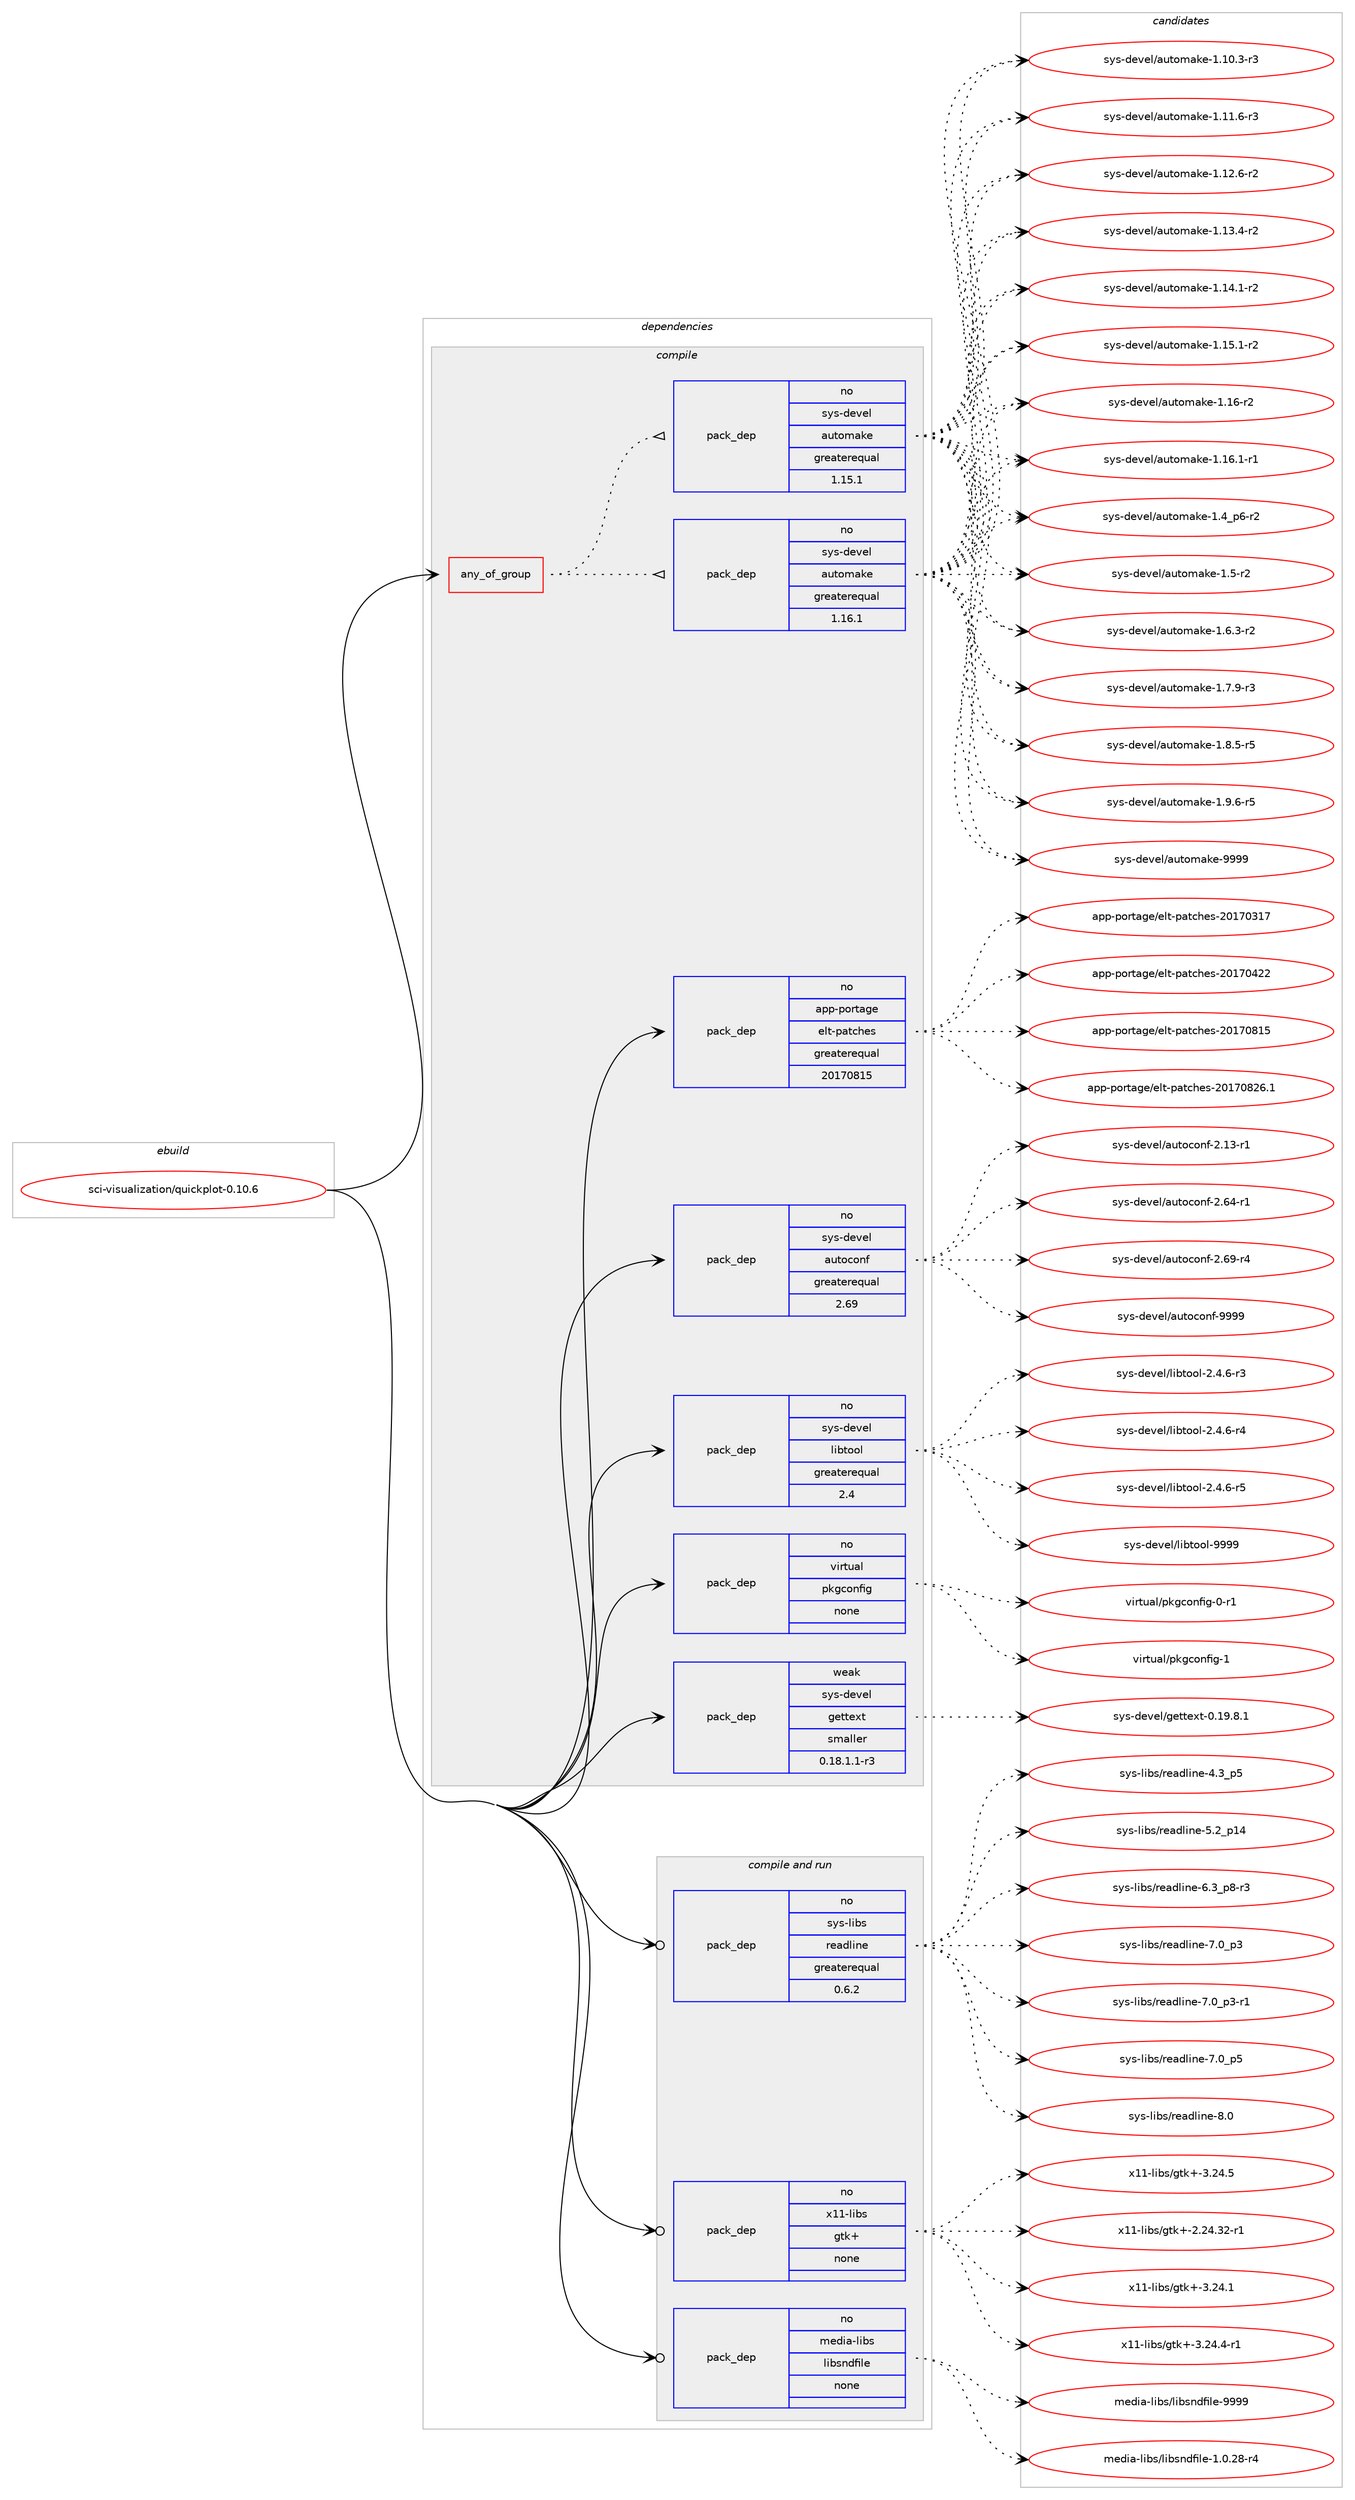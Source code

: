 digraph prolog {

# *************
# Graph options
# *************

newrank=true;
concentrate=true;
compound=true;
graph [rankdir=LR,fontname=Helvetica,fontsize=10,ranksep=1.5];#, ranksep=2.5, nodesep=0.2];
edge  [arrowhead=vee];
node  [fontname=Helvetica,fontsize=10];

# **********
# The ebuild
# **********

subgraph cluster_leftcol {
color=gray;
rank=same;
label=<<i>ebuild</i>>;
id [label="sci-visualization/quickplot-0.10.6", color=red, width=4, href="../sci-visualization/quickplot-0.10.6.svg"];
}

# ****************
# The dependencies
# ****************

subgraph cluster_midcol {
color=gray;
label=<<i>dependencies</i>>;
subgraph cluster_compile {
fillcolor="#eeeeee";
style=filled;
label=<<i>compile</i>>;
subgraph any27065 {
dependency1702434 [label=<<TABLE BORDER="0" CELLBORDER="1" CELLSPACING="0" CELLPADDING="4"><TR><TD CELLPADDING="10">any_of_group</TD></TR></TABLE>>, shape=none, color=red];subgraph pack1218933 {
dependency1702435 [label=<<TABLE BORDER="0" CELLBORDER="1" CELLSPACING="0" CELLPADDING="4" WIDTH="220"><TR><TD ROWSPAN="6" CELLPADDING="30">pack_dep</TD></TR><TR><TD WIDTH="110">no</TD></TR><TR><TD>sys-devel</TD></TR><TR><TD>automake</TD></TR><TR><TD>greaterequal</TD></TR><TR><TD>1.16.1</TD></TR></TABLE>>, shape=none, color=blue];
}
dependency1702434:e -> dependency1702435:w [weight=20,style="dotted",arrowhead="oinv"];
subgraph pack1218934 {
dependency1702436 [label=<<TABLE BORDER="0" CELLBORDER="1" CELLSPACING="0" CELLPADDING="4" WIDTH="220"><TR><TD ROWSPAN="6" CELLPADDING="30">pack_dep</TD></TR><TR><TD WIDTH="110">no</TD></TR><TR><TD>sys-devel</TD></TR><TR><TD>automake</TD></TR><TR><TD>greaterequal</TD></TR><TR><TD>1.15.1</TD></TR></TABLE>>, shape=none, color=blue];
}
dependency1702434:e -> dependency1702436:w [weight=20,style="dotted",arrowhead="oinv"];
}
id:e -> dependency1702434:w [weight=20,style="solid",arrowhead="vee"];
subgraph pack1218935 {
dependency1702437 [label=<<TABLE BORDER="0" CELLBORDER="1" CELLSPACING="0" CELLPADDING="4" WIDTH="220"><TR><TD ROWSPAN="6" CELLPADDING="30">pack_dep</TD></TR><TR><TD WIDTH="110">no</TD></TR><TR><TD>app-portage</TD></TR><TR><TD>elt-patches</TD></TR><TR><TD>greaterequal</TD></TR><TR><TD>20170815</TD></TR></TABLE>>, shape=none, color=blue];
}
id:e -> dependency1702437:w [weight=20,style="solid",arrowhead="vee"];
subgraph pack1218936 {
dependency1702438 [label=<<TABLE BORDER="0" CELLBORDER="1" CELLSPACING="0" CELLPADDING="4" WIDTH="220"><TR><TD ROWSPAN="6" CELLPADDING="30">pack_dep</TD></TR><TR><TD WIDTH="110">no</TD></TR><TR><TD>sys-devel</TD></TR><TR><TD>autoconf</TD></TR><TR><TD>greaterequal</TD></TR><TR><TD>2.69</TD></TR></TABLE>>, shape=none, color=blue];
}
id:e -> dependency1702438:w [weight=20,style="solid",arrowhead="vee"];
subgraph pack1218937 {
dependency1702439 [label=<<TABLE BORDER="0" CELLBORDER="1" CELLSPACING="0" CELLPADDING="4" WIDTH="220"><TR><TD ROWSPAN="6" CELLPADDING="30">pack_dep</TD></TR><TR><TD WIDTH="110">no</TD></TR><TR><TD>sys-devel</TD></TR><TR><TD>libtool</TD></TR><TR><TD>greaterequal</TD></TR><TR><TD>2.4</TD></TR></TABLE>>, shape=none, color=blue];
}
id:e -> dependency1702439:w [weight=20,style="solid",arrowhead="vee"];
subgraph pack1218938 {
dependency1702440 [label=<<TABLE BORDER="0" CELLBORDER="1" CELLSPACING="0" CELLPADDING="4" WIDTH="220"><TR><TD ROWSPAN="6" CELLPADDING="30">pack_dep</TD></TR><TR><TD WIDTH="110">no</TD></TR><TR><TD>virtual</TD></TR><TR><TD>pkgconfig</TD></TR><TR><TD>none</TD></TR><TR><TD></TD></TR></TABLE>>, shape=none, color=blue];
}
id:e -> dependency1702440:w [weight=20,style="solid",arrowhead="vee"];
subgraph pack1218939 {
dependency1702441 [label=<<TABLE BORDER="0" CELLBORDER="1" CELLSPACING="0" CELLPADDING="4" WIDTH="220"><TR><TD ROWSPAN="6" CELLPADDING="30">pack_dep</TD></TR><TR><TD WIDTH="110">weak</TD></TR><TR><TD>sys-devel</TD></TR><TR><TD>gettext</TD></TR><TR><TD>smaller</TD></TR><TR><TD>0.18.1.1-r3</TD></TR></TABLE>>, shape=none, color=blue];
}
id:e -> dependency1702441:w [weight=20,style="solid",arrowhead="vee"];
}
subgraph cluster_compileandrun {
fillcolor="#eeeeee";
style=filled;
label=<<i>compile and run</i>>;
subgraph pack1218940 {
dependency1702442 [label=<<TABLE BORDER="0" CELLBORDER="1" CELLSPACING="0" CELLPADDING="4" WIDTH="220"><TR><TD ROWSPAN="6" CELLPADDING="30">pack_dep</TD></TR><TR><TD WIDTH="110">no</TD></TR><TR><TD>media-libs</TD></TR><TR><TD>libsndfile</TD></TR><TR><TD>none</TD></TR><TR><TD></TD></TR></TABLE>>, shape=none, color=blue];
}
id:e -> dependency1702442:w [weight=20,style="solid",arrowhead="odotvee"];
subgraph pack1218941 {
dependency1702443 [label=<<TABLE BORDER="0" CELLBORDER="1" CELLSPACING="0" CELLPADDING="4" WIDTH="220"><TR><TD ROWSPAN="6" CELLPADDING="30">pack_dep</TD></TR><TR><TD WIDTH="110">no</TD></TR><TR><TD>sys-libs</TD></TR><TR><TD>readline</TD></TR><TR><TD>greaterequal</TD></TR><TR><TD>0.6.2</TD></TR></TABLE>>, shape=none, color=blue];
}
id:e -> dependency1702443:w [weight=20,style="solid",arrowhead="odotvee"];
subgraph pack1218942 {
dependency1702444 [label=<<TABLE BORDER="0" CELLBORDER="1" CELLSPACING="0" CELLPADDING="4" WIDTH="220"><TR><TD ROWSPAN="6" CELLPADDING="30">pack_dep</TD></TR><TR><TD WIDTH="110">no</TD></TR><TR><TD>x11-libs</TD></TR><TR><TD>gtk+</TD></TR><TR><TD>none</TD></TR><TR><TD></TD></TR></TABLE>>, shape=none, color=blue];
}
id:e -> dependency1702444:w [weight=20,style="solid",arrowhead="odotvee"];
}
subgraph cluster_run {
fillcolor="#eeeeee";
style=filled;
label=<<i>run</i>>;
}
}

# **************
# The candidates
# **************

subgraph cluster_choices {
rank=same;
color=gray;
label=<<i>candidates</i>>;

subgraph choice1218933 {
color=black;
nodesep=1;
choice11512111545100101118101108479711711611110997107101454946494846514511451 [label="sys-devel/automake-1.10.3-r3", color=red, width=4,href="../sys-devel/automake-1.10.3-r3.svg"];
choice11512111545100101118101108479711711611110997107101454946494946544511451 [label="sys-devel/automake-1.11.6-r3", color=red, width=4,href="../sys-devel/automake-1.11.6-r3.svg"];
choice11512111545100101118101108479711711611110997107101454946495046544511450 [label="sys-devel/automake-1.12.6-r2", color=red, width=4,href="../sys-devel/automake-1.12.6-r2.svg"];
choice11512111545100101118101108479711711611110997107101454946495146524511450 [label="sys-devel/automake-1.13.4-r2", color=red, width=4,href="../sys-devel/automake-1.13.4-r2.svg"];
choice11512111545100101118101108479711711611110997107101454946495246494511450 [label="sys-devel/automake-1.14.1-r2", color=red, width=4,href="../sys-devel/automake-1.14.1-r2.svg"];
choice11512111545100101118101108479711711611110997107101454946495346494511450 [label="sys-devel/automake-1.15.1-r2", color=red, width=4,href="../sys-devel/automake-1.15.1-r2.svg"];
choice1151211154510010111810110847971171161111099710710145494649544511450 [label="sys-devel/automake-1.16-r2", color=red, width=4,href="../sys-devel/automake-1.16-r2.svg"];
choice11512111545100101118101108479711711611110997107101454946495446494511449 [label="sys-devel/automake-1.16.1-r1", color=red, width=4,href="../sys-devel/automake-1.16.1-r1.svg"];
choice115121115451001011181011084797117116111109971071014549465295112544511450 [label="sys-devel/automake-1.4_p6-r2", color=red, width=4,href="../sys-devel/automake-1.4_p6-r2.svg"];
choice11512111545100101118101108479711711611110997107101454946534511450 [label="sys-devel/automake-1.5-r2", color=red, width=4,href="../sys-devel/automake-1.5-r2.svg"];
choice115121115451001011181011084797117116111109971071014549465446514511450 [label="sys-devel/automake-1.6.3-r2", color=red, width=4,href="../sys-devel/automake-1.6.3-r2.svg"];
choice115121115451001011181011084797117116111109971071014549465546574511451 [label="sys-devel/automake-1.7.9-r3", color=red, width=4,href="../sys-devel/automake-1.7.9-r3.svg"];
choice115121115451001011181011084797117116111109971071014549465646534511453 [label="sys-devel/automake-1.8.5-r5", color=red, width=4,href="../sys-devel/automake-1.8.5-r5.svg"];
choice115121115451001011181011084797117116111109971071014549465746544511453 [label="sys-devel/automake-1.9.6-r5", color=red, width=4,href="../sys-devel/automake-1.9.6-r5.svg"];
choice115121115451001011181011084797117116111109971071014557575757 [label="sys-devel/automake-9999", color=red, width=4,href="../sys-devel/automake-9999.svg"];
dependency1702435:e -> choice11512111545100101118101108479711711611110997107101454946494846514511451:w [style=dotted,weight="100"];
dependency1702435:e -> choice11512111545100101118101108479711711611110997107101454946494946544511451:w [style=dotted,weight="100"];
dependency1702435:e -> choice11512111545100101118101108479711711611110997107101454946495046544511450:w [style=dotted,weight="100"];
dependency1702435:e -> choice11512111545100101118101108479711711611110997107101454946495146524511450:w [style=dotted,weight="100"];
dependency1702435:e -> choice11512111545100101118101108479711711611110997107101454946495246494511450:w [style=dotted,weight="100"];
dependency1702435:e -> choice11512111545100101118101108479711711611110997107101454946495346494511450:w [style=dotted,weight="100"];
dependency1702435:e -> choice1151211154510010111810110847971171161111099710710145494649544511450:w [style=dotted,weight="100"];
dependency1702435:e -> choice11512111545100101118101108479711711611110997107101454946495446494511449:w [style=dotted,weight="100"];
dependency1702435:e -> choice115121115451001011181011084797117116111109971071014549465295112544511450:w [style=dotted,weight="100"];
dependency1702435:e -> choice11512111545100101118101108479711711611110997107101454946534511450:w [style=dotted,weight="100"];
dependency1702435:e -> choice115121115451001011181011084797117116111109971071014549465446514511450:w [style=dotted,weight="100"];
dependency1702435:e -> choice115121115451001011181011084797117116111109971071014549465546574511451:w [style=dotted,weight="100"];
dependency1702435:e -> choice115121115451001011181011084797117116111109971071014549465646534511453:w [style=dotted,weight="100"];
dependency1702435:e -> choice115121115451001011181011084797117116111109971071014549465746544511453:w [style=dotted,weight="100"];
dependency1702435:e -> choice115121115451001011181011084797117116111109971071014557575757:w [style=dotted,weight="100"];
}
subgraph choice1218934 {
color=black;
nodesep=1;
choice11512111545100101118101108479711711611110997107101454946494846514511451 [label="sys-devel/automake-1.10.3-r3", color=red, width=4,href="../sys-devel/automake-1.10.3-r3.svg"];
choice11512111545100101118101108479711711611110997107101454946494946544511451 [label="sys-devel/automake-1.11.6-r3", color=red, width=4,href="../sys-devel/automake-1.11.6-r3.svg"];
choice11512111545100101118101108479711711611110997107101454946495046544511450 [label="sys-devel/automake-1.12.6-r2", color=red, width=4,href="../sys-devel/automake-1.12.6-r2.svg"];
choice11512111545100101118101108479711711611110997107101454946495146524511450 [label="sys-devel/automake-1.13.4-r2", color=red, width=4,href="../sys-devel/automake-1.13.4-r2.svg"];
choice11512111545100101118101108479711711611110997107101454946495246494511450 [label="sys-devel/automake-1.14.1-r2", color=red, width=4,href="../sys-devel/automake-1.14.1-r2.svg"];
choice11512111545100101118101108479711711611110997107101454946495346494511450 [label="sys-devel/automake-1.15.1-r2", color=red, width=4,href="../sys-devel/automake-1.15.1-r2.svg"];
choice1151211154510010111810110847971171161111099710710145494649544511450 [label="sys-devel/automake-1.16-r2", color=red, width=4,href="../sys-devel/automake-1.16-r2.svg"];
choice11512111545100101118101108479711711611110997107101454946495446494511449 [label="sys-devel/automake-1.16.1-r1", color=red, width=4,href="../sys-devel/automake-1.16.1-r1.svg"];
choice115121115451001011181011084797117116111109971071014549465295112544511450 [label="sys-devel/automake-1.4_p6-r2", color=red, width=4,href="../sys-devel/automake-1.4_p6-r2.svg"];
choice11512111545100101118101108479711711611110997107101454946534511450 [label="sys-devel/automake-1.5-r2", color=red, width=4,href="../sys-devel/automake-1.5-r2.svg"];
choice115121115451001011181011084797117116111109971071014549465446514511450 [label="sys-devel/automake-1.6.3-r2", color=red, width=4,href="../sys-devel/automake-1.6.3-r2.svg"];
choice115121115451001011181011084797117116111109971071014549465546574511451 [label="sys-devel/automake-1.7.9-r3", color=red, width=4,href="../sys-devel/automake-1.7.9-r3.svg"];
choice115121115451001011181011084797117116111109971071014549465646534511453 [label="sys-devel/automake-1.8.5-r5", color=red, width=4,href="../sys-devel/automake-1.8.5-r5.svg"];
choice115121115451001011181011084797117116111109971071014549465746544511453 [label="sys-devel/automake-1.9.6-r5", color=red, width=4,href="../sys-devel/automake-1.9.6-r5.svg"];
choice115121115451001011181011084797117116111109971071014557575757 [label="sys-devel/automake-9999", color=red, width=4,href="../sys-devel/automake-9999.svg"];
dependency1702436:e -> choice11512111545100101118101108479711711611110997107101454946494846514511451:w [style=dotted,weight="100"];
dependency1702436:e -> choice11512111545100101118101108479711711611110997107101454946494946544511451:w [style=dotted,weight="100"];
dependency1702436:e -> choice11512111545100101118101108479711711611110997107101454946495046544511450:w [style=dotted,weight="100"];
dependency1702436:e -> choice11512111545100101118101108479711711611110997107101454946495146524511450:w [style=dotted,weight="100"];
dependency1702436:e -> choice11512111545100101118101108479711711611110997107101454946495246494511450:w [style=dotted,weight="100"];
dependency1702436:e -> choice11512111545100101118101108479711711611110997107101454946495346494511450:w [style=dotted,weight="100"];
dependency1702436:e -> choice1151211154510010111810110847971171161111099710710145494649544511450:w [style=dotted,weight="100"];
dependency1702436:e -> choice11512111545100101118101108479711711611110997107101454946495446494511449:w [style=dotted,weight="100"];
dependency1702436:e -> choice115121115451001011181011084797117116111109971071014549465295112544511450:w [style=dotted,weight="100"];
dependency1702436:e -> choice11512111545100101118101108479711711611110997107101454946534511450:w [style=dotted,weight="100"];
dependency1702436:e -> choice115121115451001011181011084797117116111109971071014549465446514511450:w [style=dotted,weight="100"];
dependency1702436:e -> choice115121115451001011181011084797117116111109971071014549465546574511451:w [style=dotted,weight="100"];
dependency1702436:e -> choice115121115451001011181011084797117116111109971071014549465646534511453:w [style=dotted,weight="100"];
dependency1702436:e -> choice115121115451001011181011084797117116111109971071014549465746544511453:w [style=dotted,weight="100"];
dependency1702436:e -> choice115121115451001011181011084797117116111109971071014557575757:w [style=dotted,weight="100"];
}
subgraph choice1218935 {
color=black;
nodesep=1;
choice97112112451121111141169710310147101108116451129711699104101115455048495548514955 [label="app-portage/elt-patches-20170317", color=red, width=4,href="../app-portage/elt-patches-20170317.svg"];
choice97112112451121111141169710310147101108116451129711699104101115455048495548525050 [label="app-portage/elt-patches-20170422", color=red, width=4,href="../app-portage/elt-patches-20170422.svg"];
choice97112112451121111141169710310147101108116451129711699104101115455048495548564953 [label="app-portage/elt-patches-20170815", color=red, width=4,href="../app-portage/elt-patches-20170815.svg"];
choice971121124511211111411697103101471011081164511297116991041011154550484955485650544649 [label="app-portage/elt-patches-20170826.1", color=red, width=4,href="../app-portage/elt-patches-20170826.1.svg"];
dependency1702437:e -> choice97112112451121111141169710310147101108116451129711699104101115455048495548514955:w [style=dotted,weight="100"];
dependency1702437:e -> choice97112112451121111141169710310147101108116451129711699104101115455048495548525050:w [style=dotted,weight="100"];
dependency1702437:e -> choice97112112451121111141169710310147101108116451129711699104101115455048495548564953:w [style=dotted,weight="100"];
dependency1702437:e -> choice971121124511211111411697103101471011081164511297116991041011154550484955485650544649:w [style=dotted,weight="100"];
}
subgraph choice1218936 {
color=black;
nodesep=1;
choice1151211154510010111810110847971171161119911111010245504649514511449 [label="sys-devel/autoconf-2.13-r1", color=red, width=4,href="../sys-devel/autoconf-2.13-r1.svg"];
choice1151211154510010111810110847971171161119911111010245504654524511449 [label="sys-devel/autoconf-2.64-r1", color=red, width=4,href="../sys-devel/autoconf-2.64-r1.svg"];
choice1151211154510010111810110847971171161119911111010245504654574511452 [label="sys-devel/autoconf-2.69-r4", color=red, width=4,href="../sys-devel/autoconf-2.69-r4.svg"];
choice115121115451001011181011084797117116111991111101024557575757 [label="sys-devel/autoconf-9999", color=red, width=4,href="../sys-devel/autoconf-9999.svg"];
dependency1702438:e -> choice1151211154510010111810110847971171161119911111010245504649514511449:w [style=dotted,weight="100"];
dependency1702438:e -> choice1151211154510010111810110847971171161119911111010245504654524511449:w [style=dotted,weight="100"];
dependency1702438:e -> choice1151211154510010111810110847971171161119911111010245504654574511452:w [style=dotted,weight="100"];
dependency1702438:e -> choice115121115451001011181011084797117116111991111101024557575757:w [style=dotted,weight="100"];
}
subgraph choice1218937 {
color=black;
nodesep=1;
choice1151211154510010111810110847108105981161111111084550465246544511451 [label="sys-devel/libtool-2.4.6-r3", color=red, width=4,href="../sys-devel/libtool-2.4.6-r3.svg"];
choice1151211154510010111810110847108105981161111111084550465246544511452 [label="sys-devel/libtool-2.4.6-r4", color=red, width=4,href="../sys-devel/libtool-2.4.6-r4.svg"];
choice1151211154510010111810110847108105981161111111084550465246544511453 [label="sys-devel/libtool-2.4.6-r5", color=red, width=4,href="../sys-devel/libtool-2.4.6-r5.svg"];
choice1151211154510010111810110847108105981161111111084557575757 [label="sys-devel/libtool-9999", color=red, width=4,href="../sys-devel/libtool-9999.svg"];
dependency1702439:e -> choice1151211154510010111810110847108105981161111111084550465246544511451:w [style=dotted,weight="100"];
dependency1702439:e -> choice1151211154510010111810110847108105981161111111084550465246544511452:w [style=dotted,weight="100"];
dependency1702439:e -> choice1151211154510010111810110847108105981161111111084550465246544511453:w [style=dotted,weight="100"];
dependency1702439:e -> choice1151211154510010111810110847108105981161111111084557575757:w [style=dotted,weight="100"];
}
subgraph choice1218938 {
color=black;
nodesep=1;
choice11810511411611797108471121071039911111010210510345484511449 [label="virtual/pkgconfig-0-r1", color=red, width=4,href="../virtual/pkgconfig-0-r1.svg"];
choice1181051141161179710847112107103991111101021051034549 [label="virtual/pkgconfig-1", color=red, width=4,href="../virtual/pkgconfig-1.svg"];
dependency1702440:e -> choice11810511411611797108471121071039911111010210510345484511449:w [style=dotted,weight="100"];
dependency1702440:e -> choice1181051141161179710847112107103991111101021051034549:w [style=dotted,weight="100"];
}
subgraph choice1218939 {
color=black;
nodesep=1;
choice1151211154510010111810110847103101116116101120116454846495746564649 [label="sys-devel/gettext-0.19.8.1", color=red, width=4,href="../sys-devel/gettext-0.19.8.1.svg"];
dependency1702441:e -> choice1151211154510010111810110847103101116116101120116454846495746564649:w [style=dotted,weight="100"];
}
subgraph choice1218940 {
color=black;
nodesep=1;
choice1091011001059745108105981154710810598115110100102105108101454946484650564511452 [label="media-libs/libsndfile-1.0.28-r4", color=red, width=4,href="../media-libs/libsndfile-1.0.28-r4.svg"];
choice10910110010597451081059811547108105981151101001021051081014557575757 [label="media-libs/libsndfile-9999", color=red, width=4,href="../media-libs/libsndfile-9999.svg"];
dependency1702442:e -> choice1091011001059745108105981154710810598115110100102105108101454946484650564511452:w [style=dotted,weight="100"];
dependency1702442:e -> choice10910110010597451081059811547108105981151101001021051081014557575757:w [style=dotted,weight="100"];
}
subgraph choice1218941 {
color=black;
nodesep=1;
choice11512111545108105981154711410197100108105110101455246519511253 [label="sys-libs/readline-4.3_p5", color=red, width=4,href="../sys-libs/readline-4.3_p5.svg"];
choice1151211154510810598115471141019710010810511010145534650951124952 [label="sys-libs/readline-5.2_p14", color=red, width=4,href="../sys-libs/readline-5.2_p14.svg"];
choice115121115451081059811547114101971001081051101014554465195112564511451 [label="sys-libs/readline-6.3_p8-r3", color=red, width=4,href="../sys-libs/readline-6.3_p8-r3.svg"];
choice11512111545108105981154711410197100108105110101455546489511251 [label="sys-libs/readline-7.0_p3", color=red, width=4,href="../sys-libs/readline-7.0_p3.svg"];
choice115121115451081059811547114101971001081051101014555464895112514511449 [label="sys-libs/readline-7.0_p3-r1", color=red, width=4,href="../sys-libs/readline-7.0_p3-r1.svg"];
choice11512111545108105981154711410197100108105110101455546489511253 [label="sys-libs/readline-7.0_p5", color=red, width=4,href="../sys-libs/readline-7.0_p5.svg"];
choice1151211154510810598115471141019710010810511010145564648 [label="sys-libs/readline-8.0", color=red, width=4,href="../sys-libs/readline-8.0.svg"];
dependency1702443:e -> choice11512111545108105981154711410197100108105110101455246519511253:w [style=dotted,weight="100"];
dependency1702443:e -> choice1151211154510810598115471141019710010810511010145534650951124952:w [style=dotted,weight="100"];
dependency1702443:e -> choice115121115451081059811547114101971001081051101014554465195112564511451:w [style=dotted,weight="100"];
dependency1702443:e -> choice11512111545108105981154711410197100108105110101455546489511251:w [style=dotted,weight="100"];
dependency1702443:e -> choice115121115451081059811547114101971001081051101014555464895112514511449:w [style=dotted,weight="100"];
dependency1702443:e -> choice11512111545108105981154711410197100108105110101455546489511253:w [style=dotted,weight="100"];
dependency1702443:e -> choice1151211154510810598115471141019710010810511010145564648:w [style=dotted,weight="100"];
}
subgraph choice1218942 {
color=black;
nodesep=1;
choice12049494510810598115471031161074345504650524651504511449 [label="x11-libs/gtk+-2.24.32-r1", color=red, width=4,href="../x11-libs/gtk+-2.24.32-r1.svg"];
choice12049494510810598115471031161074345514650524649 [label="x11-libs/gtk+-3.24.1", color=red, width=4,href="../x11-libs/gtk+-3.24.1.svg"];
choice120494945108105981154710311610743455146505246524511449 [label="x11-libs/gtk+-3.24.4-r1", color=red, width=4,href="../x11-libs/gtk+-3.24.4-r1.svg"];
choice12049494510810598115471031161074345514650524653 [label="x11-libs/gtk+-3.24.5", color=red, width=4,href="../x11-libs/gtk+-3.24.5.svg"];
dependency1702444:e -> choice12049494510810598115471031161074345504650524651504511449:w [style=dotted,weight="100"];
dependency1702444:e -> choice12049494510810598115471031161074345514650524649:w [style=dotted,weight="100"];
dependency1702444:e -> choice120494945108105981154710311610743455146505246524511449:w [style=dotted,weight="100"];
dependency1702444:e -> choice12049494510810598115471031161074345514650524653:w [style=dotted,weight="100"];
}
}

}
